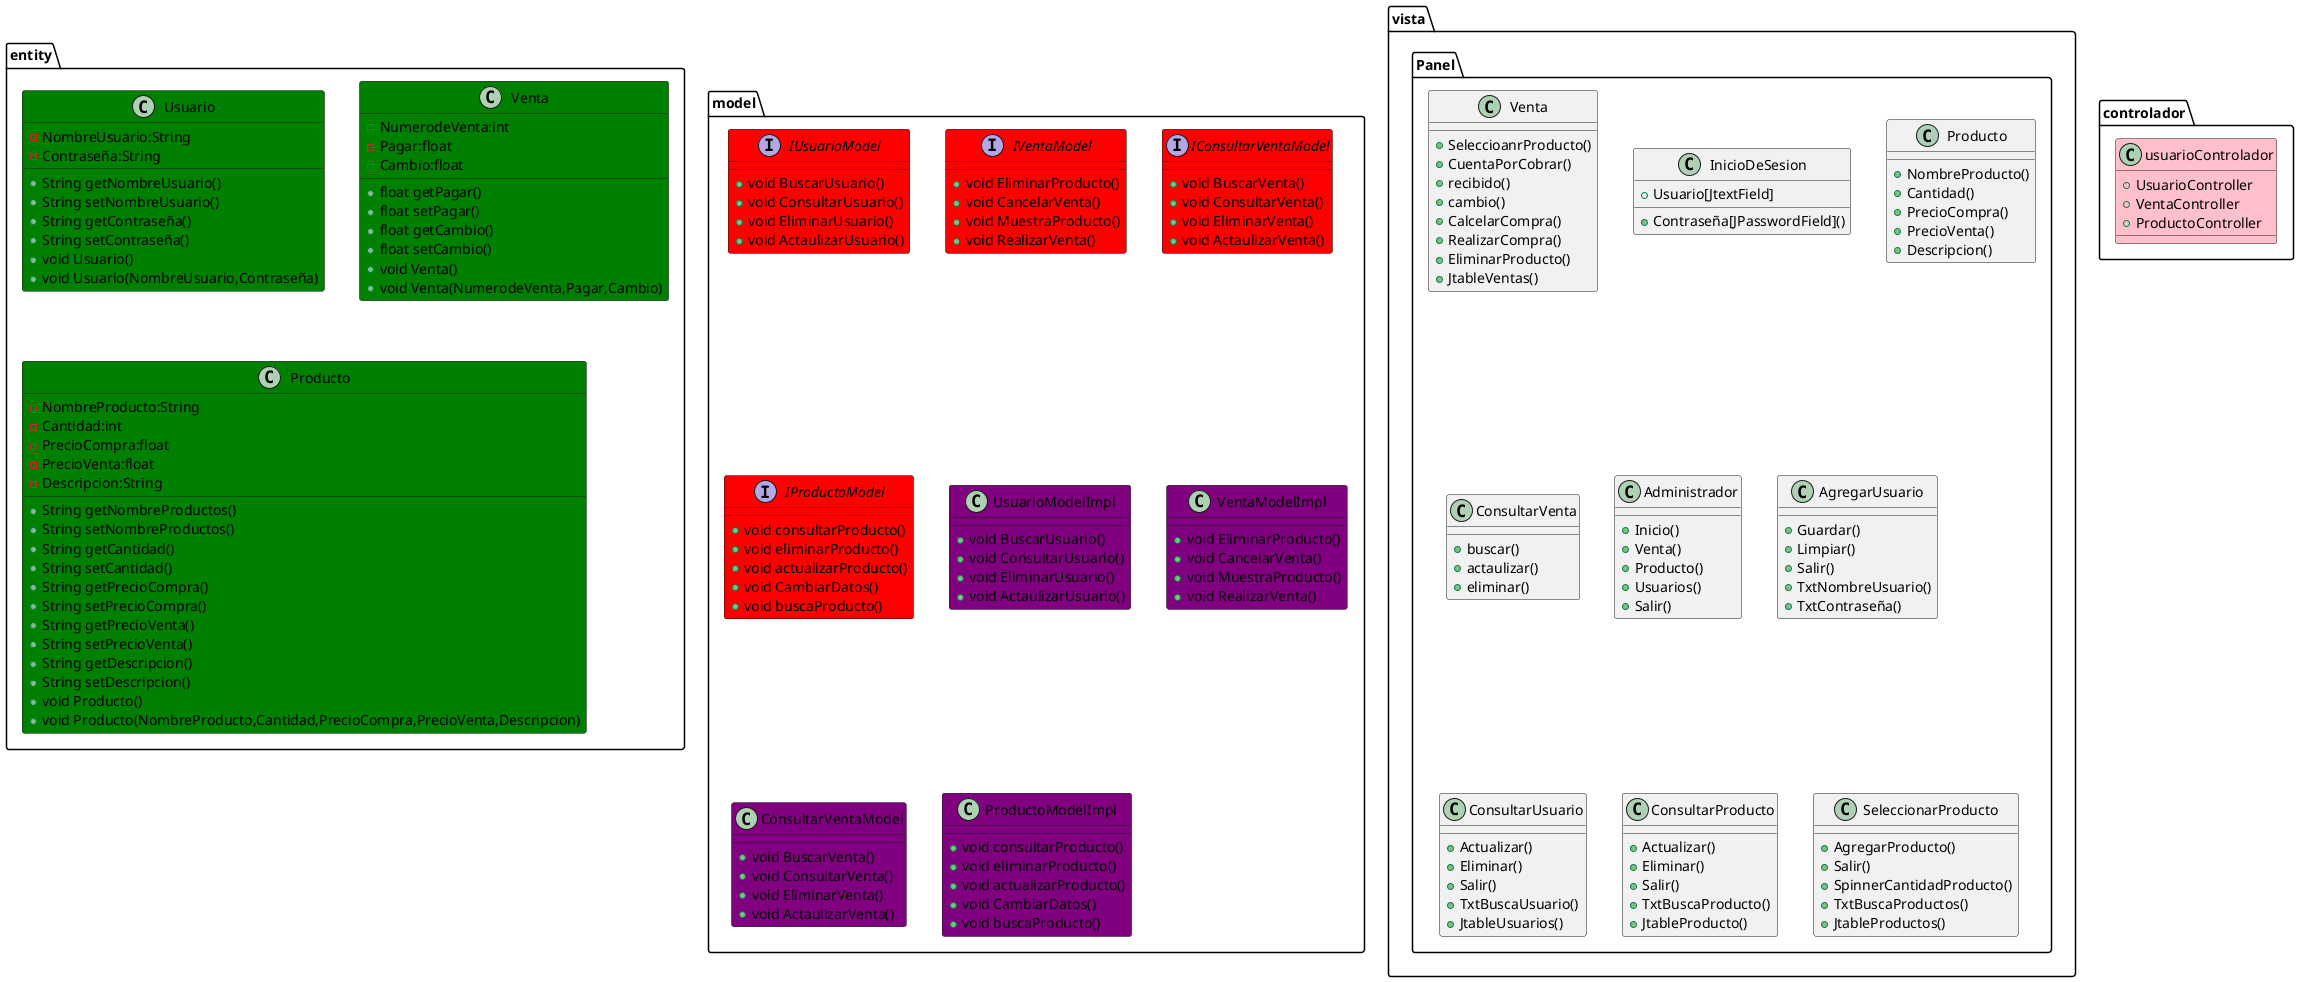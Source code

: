 
@startuml
class entity.Usuario #green{
-NombreUsuario:String
-Contraseña:String
+String getNombreUsuario()
+String setNombreUsuario()
+String getContraseña()
+String setContraseña()
+void Usuario()
+void Usuario(NombreUsuario,Contraseña)
}
class entity.Venta #green{
-NumerodeVenta:int
-Pagar:float
-Cambio:float
+float getPagar()
+float setPagar()
+float getCambio()
+float setCambio()
+void Venta()
+void Venta(NumerodeVenta,Pagar,Cambio)

}
class entity.Producto #green{
-NombreProducto:String
-Cantidad:int
-PrecioCompra:float
-PrecioVenta:float
-Descripcion:String
+String getNombreProductos()
+String setNombreProductos()
+String getCantidad()
+String setCantidad()
+String getPrecioCompra()
+String setPrecioCompra()
+String getPrecioVenta()
+String setPrecioVenta()
+String getDescripcion()
+String setDescripcion()
+void Producto()
+void Producto(NombreProducto,Cantidad,PrecioCompra,PrecioVenta,Descripcion)

}

interface model.IUsuarioModel #red {
+void BuscarUsuario()
+void ConsultarUsuario()
+void EliminarUsuario()
+void ActaulizarUsuario()

}
interface model.IVentaModel #red{
+void EliminarProducto()
+void CancelarVenta()
+void MuestraProducto()
+void RealizarVenta()
}
interface model.IConsultarVentaModel #red{
+void BuscarVenta()
+void ConsultarVenta()
+void EliminarVenta()
+void ActaulizarVenta()
}
interface model.IProductoModel #red{
+void consultarProducto()
+void eliminarProducto()
+void actualizarProducto()
+void CambiarDatos()
+void buscaProducto()
}

class model.UsuarioModelImpl #purple{
+void BuscarUsuario()
+void ConsultarUsuario()
+void EliminarUsuario()
+void ActaulizarUsuario()
}
class model.VentaModelImpl #purple{
+void EliminarProducto()
+void CancelarVenta()
+void MuestraProducto()
+void RealizarVenta()
}

class model.ConsultarVentaModel #purple{
+void BuscarVenta()
+void ConsultarVenta()
+void EliminarVenta()
+void ActaulizarVenta()
}

class model.ProductoModelImpl #purple{
+void consultarProducto()
+void eliminarProducto()
+void actualizarProducto()
+void CambiarDatos()
+void buscaProducto()
}
class controlador.usuarioControlador #pink{
+UsuarioController
+VentaController
+ProductoController
}

class vista.Panel.Venta {
+SeleccioanrProducto()
+CuentaPorCobrar()
+recibido()
+cambio()
+CalcelarCompra()
+RealizarCompra()
+EliminarProducto()
+JtableVentas()
}

class vista.Panel.InicioDeSesion {
+Contraseña[JPasswordField]()
+Usuario[JtextField]

}

class vista.Panel.Producto {
+NombreProducto()
+Cantidad()
+PrecioCompra()
+PrecioVenta()
+Descripcion()
}

class vista.Panel.ConsultarVenta {
+buscar()
+actaulizar()
+eliminar()
}
class vista.Panel.Administrador {
+Inicio()
+Venta()
+Producto()
+Usuarios()
+Salir()
}
class vista.Panel.AgregarUsuario{
+Guardar()
+Limpiar()
+Salir()
+TxtNombreUsuario()
+TxtContraseña()
}
class vista.Panel.ConsultarUsuario{
+Actualizar()
+Eliminar()
+Salir()
+TxtBuscaUsuario()
+JtableUsuarios()
}
class vista.Panel.ConsultarProducto{
+Actualizar()
+Eliminar()
+Salir()
+TxtBuscaProducto()
+JtableProducto()
}

class vista.Panel.SeleccionarProducto{
+AgregarProducto()
+Salir()
+SpinnerCantidadProducto()
+TxtBuscaProductos()
+JtableProductos()
}

@enduml